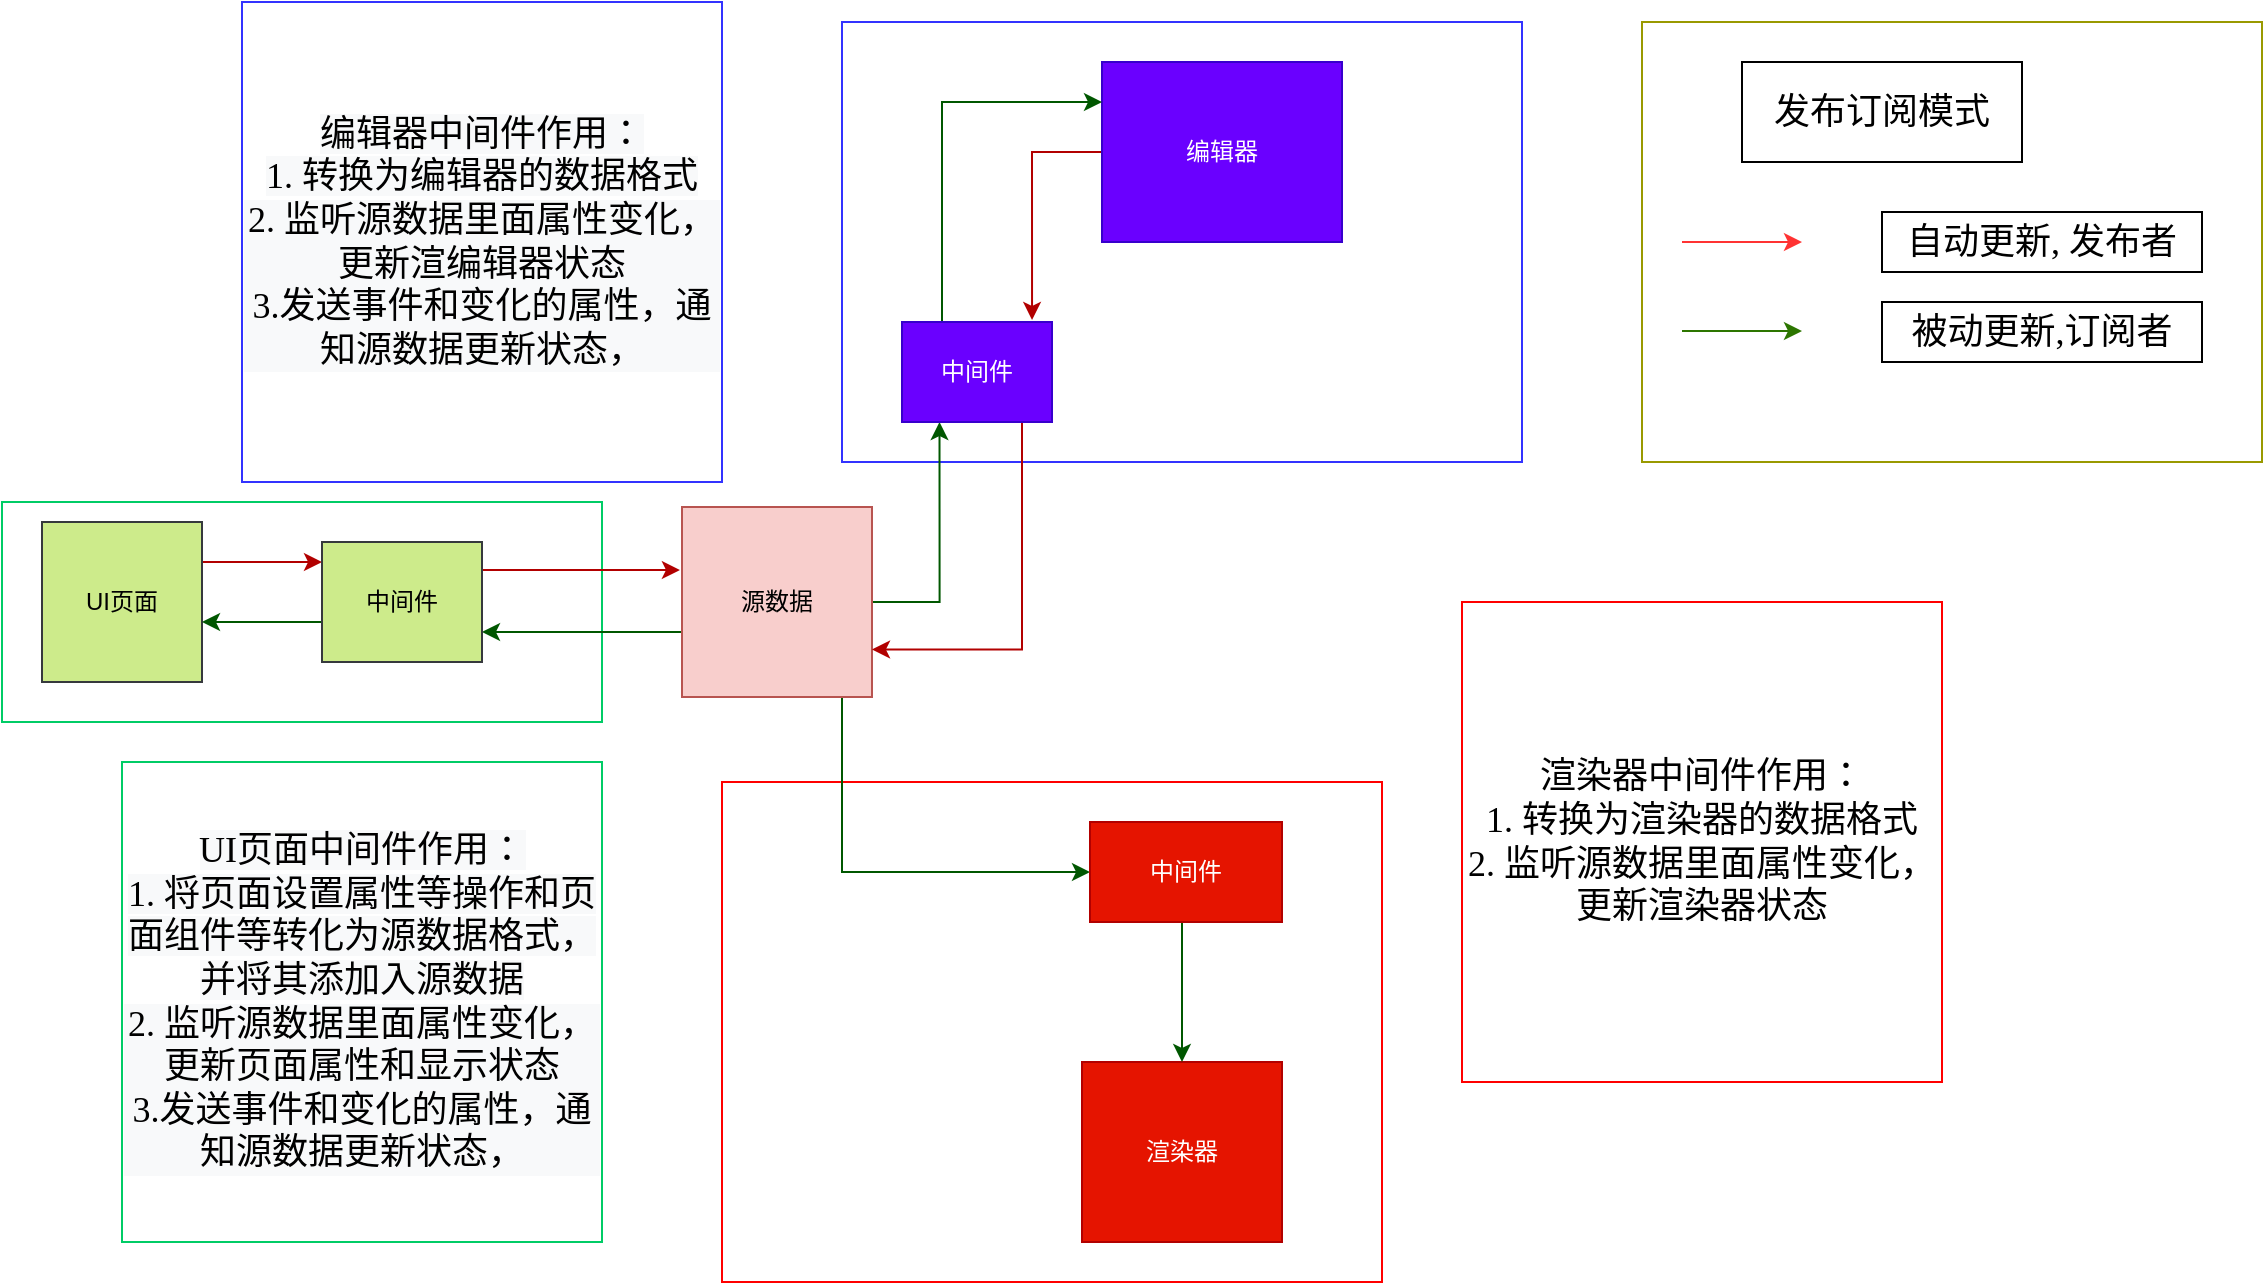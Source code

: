 <mxfile version="14.9.0" type="github"><diagram id="DmeV1maihlSezouzCuvw" name="Page-1"><mxGraphModel dx="1307" dy="728" grid="1" gridSize="10" guides="1" tooltips="1" connect="1" arrows="1" fold="1" page="1" pageScale="1" pageWidth="827" pageHeight="1169" math="0" shadow="0"><root><mxCell id="0"/><mxCell id="1" parent="0"/><mxCell id="z9SuOvv0whCq1jkc4w9n-64" value="" style="rounded=0;whiteSpace=wrap;html=1;fontFamily=Comic Sans MS;fontSize=18;fillColor=none;align=center;strokeColor=#999900;" vertex="1" parent="1"><mxGeometry x="840" y="20" width="310" height="220" as="geometry"/></mxCell><mxCell id="z9SuOvv0whCq1jkc4w9n-49" value="" style="rounded=0;whiteSpace=wrap;html=1;fontFamily=Comic Sans MS;fontSize=18;align=center;fillColor=none;strokeColor=#00CC66;" vertex="1" parent="1"><mxGeometry x="20" y="260" width="300" height="110" as="geometry"/></mxCell><mxCell id="z9SuOvv0whCq1jkc4w9n-27" value="" style="rounded=0;whiteSpace=wrap;html=1;strokeColor=#FF0000;" vertex="1" parent="1"><mxGeometry x="380" y="400" width="330" height="250" as="geometry"/></mxCell><mxCell id="z9SuOvv0whCq1jkc4w9n-25" value="" style="rounded=0;whiteSpace=wrap;html=1;strokeColor=#3333FF;" vertex="1" parent="1"><mxGeometry x="440" y="20" width="340" height="220" as="geometry"/></mxCell><mxCell id="z9SuOvv0whCq1jkc4w9n-15" style="edgeStyle=orthogonalEdgeStyle;rounded=0;orthogonalLoop=1;jettySize=auto;html=1;fillColor=#008a00;strokeColor=#005700;" edge="1" parent="1" source="z9SuOvv0whCq1jkc4w9n-1" target="z9SuOvv0whCq1jkc4w9n-13"><mxGeometry relative="1" as="geometry"><mxPoint x="407.5" y="250" as="targetPoint"/><Array as="points"><mxPoint x="440" y="445"/></Array></mxGeometry></mxCell><mxCell id="z9SuOvv0whCq1jkc4w9n-21" style="edgeStyle=orthogonalEdgeStyle;rounded=0;orthogonalLoop=1;jettySize=auto;html=1;entryX=0.25;entryY=1;entryDx=0;entryDy=0;fillColor=#008a00;strokeColor=#005700;" edge="1" parent="1" source="z9SuOvv0whCq1jkc4w9n-1" target="z9SuOvv0whCq1jkc4w9n-14"><mxGeometry relative="1" as="geometry"/></mxCell><mxCell id="z9SuOvv0whCq1jkc4w9n-33" style="edgeStyle=orthogonalEdgeStyle;rounded=0;orthogonalLoop=1;jettySize=auto;html=1;entryX=1;entryY=0.75;entryDx=0;entryDy=0;fillColor=#008a00;strokeColor=#005700;" edge="1" parent="1" source="z9SuOvv0whCq1jkc4w9n-1" target="z9SuOvv0whCq1jkc4w9n-32"><mxGeometry relative="1" as="geometry"><Array as="points"><mxPoint x="350" y="325"/><mxPoint x="350" y="325"/></Array></mxGeometry></mxCell><mxCell id="z9SuOvv0whCq1jkc4w9n-1" value="源数据" style="whiteSpace=wrap;html=1;aspect=fixed;fillColor=#f8cecc;strokeColor=#b85450;" vertex="1" parent="1"><mxGeometry x="360" y="262.5" width="95" height="95" as="geometry"/></mxCell><mxCell id="z9SuOvv0whCq1jkc4w9n-37" style="edgeStyle=orthogonalEdgeStyle;rounded=0;orthogonalLoop=1;jettySize=auto;html=1;fillColor=#e51400;strokeColor=#B20000;" edge="1" parent="1" source="z9SuOvv0whCq1jkc4w9n-2" target="z9SuOvv0whCq1jkc4w9n-32"><mxGeometry relative="1" as="geometry"><Array as="points"><mxPoint x="160" y="290"/><mxPoint x="160" y="290"/></Array></mxGeometry></mxCell><mxCell id="z9SuOvv0whCq1jkc4w9n-2" value="UI页面" style="rounded=0;whiteSpace=wrap;html=1;fillColor=#cdeb8b;strokeColor=#36393d;" vertex="1" parent="1"><mxGeometry x="40" y="270" width="80" height="80" as="geometry"/></mxCell><mxCell id="z9SuOvv0whCq1jkc4w9n-23" style="edgeStyle=orthogonalEdgeStyle;rounded=0;orthogonalLoop=1;jettySize=auto;html=1;entryX=0.867;entryY=-0.02;entryDx=0;entryDy=0;entryPerimeter=0;fillColor=#e51400;strokeColor=#B20000;" edge="1" parent="1" source="z9SuOvv0whCq1jkc4w9n-5" target="z9SuOvv0whCq1jkc4w9n-14"><mxGeometry relative="1" as="geometry"/></mxCell><mxCell id="z9SuOvv0whCq1jkc4w9n-5" value="编辑器" style="rounded=0;whiteSpace=wrap;html=1;fillColor=#6a00ff;strokeColor=#3700CC;fontColor=#ffffff;" vertex="1" parent="1"><mxGeometry x="570" y="40" width="120" height="90" as="geometry"/></mxCell><mxCell id="z9SuOvv0whCq1jkc4w9n-6" value="渲染器" style="rounded=0;whiteSpace=wrap;html=1;fillColor=#e51400;strokeColor=#B20000;fontColor=#ffffff;" vertex="1" parent="1"><mxGeometry x="560" y="540" width="100" height="90" as="geometry"/></mxCell><mxCell id="z9SuOvv0whCq1jkc4w9n-24" style="edgeStyle=orthogonalEdgeStyle;rounded=0;orthogonalLoop=1;jettySize=auto;html=1;entryX=0.5;entryY=0;entryDx=0;entryDy=0;strokeColor=#005700;fillColor=#008a00;" edge="1" parent="1" source="z9SuOvv0whCq1jkc4w9n-13" target="z9SuOvv0whCq1jkc4w9n-6"><mxGeometry relative="1" as="geometry"><Array as="points"><mxPoint x="610" y="480"/><mxPoint x="610" y="480"/></Array></mxGeometry></mxCell><mxCell id="z9SuOvv0whCq1jkc4w9n-13" value="中间件" style="rounded=0;whiteSpace=wrap;html=1;fillColor=#e51400;strokeColor=#B20000;fontColor=#ffffff;" vertex="1" parent="1"><mxGeometry x="564" y="420" width="96" height="50" as="geometry"/></mxCell><mxCell id="z9SuOvv0whCq1jkc4w9n-17" style="edgeStyle=orthogonalEdgeStyle;rounded=0;orthogonalLoop=1;jettySize=auto;html=1;exitX=0.75;exitY=0;exitDx=0;exitDy=0;fillColor=#008a00;strokeColor=#005700;" edge="1" parent="1" source="z9SuOvv0whCq1jkc4w9n-14" target="z9SuOvv0whCq1jkc4w9n-5"><mxGeometry relative="1" as="geometry"><mxPoint x="540" y="150" as="sourcePoint"/><Array as="points"><mxPoint x="490" y="170"/><mxPoint x="490" y="60"/></Array></mxGeometry></mxCell><mxCell id="z9SuOvv0whCq1jkc4w9n-22" style="edgeStyle=orthogonalEdgeStyle;rounded=0;orthogonalLoop=1;jettySize=auto;html=1;entryX=1;entryY=0.75;entryDx=0;entryDy=0;fillColor=#e51400;strokeColor=#B20000;" edge="1" parent="1" source="z9SuOvv0whCq1jkc4w9n-14" target="z9SuOvv0whCq1jkc4w9n-1"><mxGeometry relative="1" as="geometry"><mxPoint x="507.5" y="350" as="targetPoint"/><Array as="points"><mxPoint x="530" y="334"/></Array></mxGeometry></mxCell><mxCell id="z9SuOvv0whCq1jkc4w9n-14" value="中间件" style="rounded=0;whiteSpace=wrap;html=1;fillColor=#6a00ff;strokeColor=#3700CC;fontColor=#ffffff;" vertex="1" parent="1"><mxGeometry x="470" y="170" width="75" height="50" as="geometry"/></mxCell><mxCell id="z9SuOvv0whCq1jkc4w9n-34" style="edgeStyle=orthogonalEdgeStyle;rounded=0;orthogonalLoop=1;jettySize=auto;html=1;fillColor=#008a00;strokeColor=#005700;" edge="1" parent="1" source="z9SuOvv0whCq1jkc4w9n-32" target="z9SuOvv0whCq1jkc4w9n-2"><mxGeometry relative="1" as="geometry"><Array as="points"><mxPoint x="140" y="320"/><mxPoint x="140" y="320"/></Array></mxGeometry></mxCell><mxCell id="z9SuOvv0whCq1jkc4w9n-41" style="edgeStyle=orthogonalEdgeStyle;rounded=0;orthogonalLoop=1;jettySize=auto;html=1;exitX=1;exitY=0.25;exitDx=0;exitDy=0;entryX=-0.011;entryY=0.332;entryDx=0;entryDy=0;entryPerimeter=0;fillColor=#e51400;strokeColor=#B20000;" edge="1" parent="1" source="z9SuOvv0whCq1jkc4w9n-32" target="z9SuOvv0whCq1jkc4w9n-1"><mxGeometry relative="1" as="geometry"><mxPoint x="350" y="295" as="targetPoint"/><Array as="points"><mxPoint x="260" y="294"/></Array></mxGeometry></mxCell><mxCell id="z9SuOvv0whCq1jkc4w9n-32" value="中间件" style="rounded=0;whiteSpace=wrap;html=1;strokeColor=#36393d;fillColor=#cdeb8b;" vertex="1" parent="1"><mxGeometry x="180" y="280" width="80" height="60" as="geometry"/></mxCell><mxCell id="z9SuOvv0whCq1jkc4w9n-39" style="edgeStyle=orthogonalEdgeStyle;rounded=0;orthogonalLoop=1;jettySize=auto;html=1;exitX=0.5;exitY=1;exitDx=0;exitDy=0;" edge="1" parent="1" source="z9SuOvv0whCq1jkc4w9n-32" target="z9SuOvv0whCq1jkc4w9n-32"><mxGeometry relative="1" as="geometry"/></mxCell><mxCell id="z9SuOvv0whCq1jkc4w9n-42" value="渲染器中间件作用：&lt;br style=&quot;font-size: 18px;&quot;&gt;1. 转换为渲染器的数据格式&lt;br style=&quot;font-size: 18px;&quot;&gt;&lt;div style=&quot;font-size: 18px;&quot;&gt;&lt;span style=&quot;font-size: 18px;&quot;&gt;2. 监听源数据里面属性变化，更新渲染器状态&lt;/span&gt;&lt;/div&gt;" style="whiteSpace=wrap;html=1;aspect=fixed;strokeColor=#FF0000;align=center;fontFamily=Comic Sans MS;fontSize=18;" vertex="1" parent="1"><mxGeometry x="750" y="310" width="240" height="240" as="geometry"/></mxCell><mxCell id="z9SuOvv0whCq1jkc4w9n-44" value="&lt;span style=&quot;color: rgb(0 , 0 , 0) ; font-style: normal ; font-weight: 400 ; letter-spacing: normal ; text-align: center ; text-indent: 0px ; text-transform: none ; word-spacing: 0px ; font-family: &amp;#34;comic sans ms&amp;#34; ; font-size: 18px ; background-color: rgb(248 , 249 , 250) ; display: inline ; float: none&quot;&gt;UI页面中间件作用：&lt;/span&gt;&lt;br style=&quot;color: rgb(0 , 0 , 0) ; font-style: normal ; font-weight: 400 ; letter-spacing: normal ; text-align: center ; text-indent: 0px ; text-transform: none ; word-spacing: 0px ; font-family: &amp;#34;comic sans ms&amp;#34; ; font-size: 18px ; background-color: rgb(248 , 249 , 250)&quot;&gt;&lt;span style=&quot;color: rgb(0 , 0 , 0) ; font-style: normal ; font-weight: 400 ; letter-spacing: normal ; text-align: center ; text-indent: 0px ; text-transform: none ; word-spacing: 0px ; font-family: &amp;#34;comic sans ms&amp;#34; ; font-size: 18px ; background-color: rgb(248 , 249 , 250) ; display: inline ; float: none&quot;&gt;1. 将页面设置属性等操作和页面组件等转化为源数据格式，并将其添加入源数据&lt;/span&gt;&lt;br style=&quot;color: rgb(0 , 0 , 0) ; font-style: normal ; font-weight: 400 ; letter-spacing: normal ; text-align: center ; text-indent: 0px ; text-transform: none ; word-spacing: 0px ; font-family: &amp;#34;comic sans ms&amp;#34; ; font-size: 18px ; background-color: rgb(248 , 249 , 250)&quot;&gt;&lt;div style=&quot;color: rgb(0 , 0 , 0) ; font-style: normal ; font-weight: 400 ; letter-spacing: normal ; text-align: center ; text-indent: 0px ; text-transform: none ; word-spacing: 0px ; font-family: &amp;#34;comic sans ms&amp;#34; ; font-size: 18px ; background-color: rgb(248 , 249 , 250)&quot;&gt;&lt;span style=&quot;font-size: 18px&quot;&gt;2. 监听源数据里面属性变化，更新页面属性和显示状态&lt;/span&gt;&lt;/div&gt;&lt;div style=&quot;color: rgb(0 , 0 , 0) ; font-style: normal ; font-weight: 400 ; letter-spacing: normal ; text-align: center ; text-indent: 0px ; text-transform: none ; word-spacing: 0px ; font-family: &amp;#34;comic sans ms&amp;#34; ; font-size: 18px ; background-color: rgb(248 , 249 , 250)&quot;&gt;&lt;span style=&quot;font-size: 18px&quot;&gt;3.发送事件和变化的属性，通知源数据更新状态，&lt;/span&gt;&lt;/div&gt;" style="whiteSpace=wrap;html=1;aspect=fixed;strokeColor=#00CC66;" vertex="1" parent="1"><mxGeometry x="80" y="390" width="240" height="240" as="geometry"/></mxCell><mxCell id="z9SuOvv0whCq1jkc4w9n-45" value="&lt;span style=&quot;color: rgb(0 , 0 , 0) ; font-family: &amp;#34;comic sans ms&amp;#34; ; font-size: 18px ; font-style: normal ; font-weight: 400 ; letter-spacing: normal ; text-align: center ; text-indent: 0px ; text-transform: none ; word-spacing: 0px ; background-color: rgb(248 , 249 , 250) ; display: inline ; float: none&quot;&gt;编辑器中间件作用：&lt;/span&gt;&lt;br style=&quot;color: rgb(0 , 0 , 0) ; font-family: &amp;#34;comic sans ms&amp;#34; ; font-size: 18px ; font-style: normal ; font-weight: 400 ; letter-spacing: normal ; text-align: center ; text-indent: 0px ; text-transform: none ; word-spacing: 0px ; background-color: rgb(248 , 249 , 250)&quot;&gt;&lt;span style=&quot;color: rgb(0 , 0 , 0) ; font-family: &amp;#34;comic sans ms&amp;#34; ; font-size: 18px ; font-style: normal ; font-weight: 400 ; letter-spacing: normal ; text-align: center ; text-indent: 0px ; text-transform: none ; word-spacing: 0px ; background-color: rgb(248 , 249 , 250) ; display: inline ; float: none&quot;&gt;1. 转换为编辑器的数据格式&lt;/span&gt;&lt;br style=&quot;color: rgb(0 , 0 , 0) ; font-family: &amp;#34;comic sans ms&amp;#34; ; font-size: 18px ; font-style: normal ; font-weight: 400 ; letter-spacing: normal ; text-align: center ; text-indent: 0px ; text-transform: none ; word-spacing: 0px ; background-color: rgb(248 , 249 , 250)&quot;&gt;&lt;div style=&quot;color: rgb(0 , 0 , 0) ; font-family: &amp;#34;comic sans ms&amp;#34; ; font-size: 18px ; font-style: normal ; font-weight: 400 ; letter-spacing: normal ; text-align: center ; text-indent: 0px ; text-transform: none ; word-spacing: 0px ; background-color: rgb(248 , 249 , 250)&quot;&gt;&lt;span style=&quot;font-size: 18px&quot;&gt;2. 监听源数据里面属性变化，更新渲编辑器状态&lt;/span&gt;&lt;/div&gt;&lt;div style=&quot;color: rgb(0 , 0 , 0) ; font-family: &amp;#34;comic sans ms&amp;#34; ; font-size: 18px ; font-style: normal ; font-weight: 400 ; letter-spacing: normal ; text-align: center ; text-indent: 0px ; text-transform: none ; word-spacing: 0px ; background-color: rgb(248 , 249 , 250)&quot;&gt;&lt;span style=&quot;font-size: 18px&quot;&gt;3.发送事件和变化的属性，通知源数据更新状态，&lt;/span&gt;&lt;/div&gt;" style="whiteSpace=wrap;html=1;aspect=fixed;strokeColor=#3333FF;" vertex="1" parent="1"><mxGeometry x="140" y="10" width="240" height="240" as="geometry"/></mxCell><mxCell id="z9SuOvv0whCq1jkc4w9n-57" value="" style="endArrow=classic;html=1;fontFamily=Comic Sans MS;fontSize=18;strokeColor=#FF3333;" edge="1" parent="1"><mxGeometry width="50" height="50" relative="1" as="geometry"><mxPoint x="860" y="130" as="sourcePoint"/><mxPoint x="920" y="130" as="targetPoint"/></mxGeometry></mxCell><mxCell id="z9SuOvv0whCq1jkc4w9n-58" value="" style="endArrow=classic;html=1;fontFamily=Comic Sans MS;fontSize=18;strokeColor=#2D7600;fillColor=#60a917;" edge="1" parent="1"><mxGeometry width="50" height="50" relative="1" as="geometry"><mxPoint x="860" y="174.5" as="sourcePoint"/><mxPoint x="920" y="174.5" as="targetPoint"/></mxGeometry></mxCell><mxCell id="z9SuOvv0whCq1jkc4w9n-59" value="发布订阅模式" style="rounded=0;whiteSpace=wrap;html=1;fontFamily=Comic Sans MS;fontSize=18;align=center;" vertex="1" parent="1"><mxGeometry x="890" y="40" width="140" height="50" as="geometry"/></mxCell><mxCell id="z9SuOvv0whCq1jkc4w9n-61" value="被动更新,订阅者" style="rounded=0;whiteSpace=wrap;html=1;fontFamily=Comic Sans MS;fontSize=18;align=center;" vertex="1" parent="1"><mxGeometry x="960" y="160" width="160" height="30" as="geometry"/></mxCell><mxCell id="z9SuOvv0whCq1jkc4w9n-62" value="自动更新, 发布者" style="rounded=0;whiteSpace=wrap;html=1;fontFamily=Comic Sans MS;fontSize=18;align=center;" vertex="1" parent="1"><mxGeometry x="960" y="115" width="160" height="30" as="geometry"/></mxCell></root></mxGraphModel></diagram></mxfile>